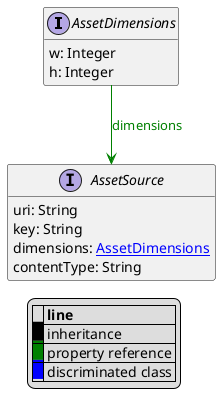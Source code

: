 @startuml

hide empty fields
hide empty methods
legend
|= |= line |
|<back:black>   </back>| inheritance |
|<back:green>   </back>| property reference |
|<back:blue>   </back>| discriminated class |
endlegend
interface AssetDimensions [[AssetDimensions.svg]]  {
    w: Integer
    h: Integer
}



interface AssetSource [[AssetSource.svg]]  {
    uri: String
    key: String
    dimensions: [[AssetDimensions.svg AssetDimensions]]
    contentType: String
}

AssetDimensions --> AssetSource #green;text:green : "dimensions"
@enduml

